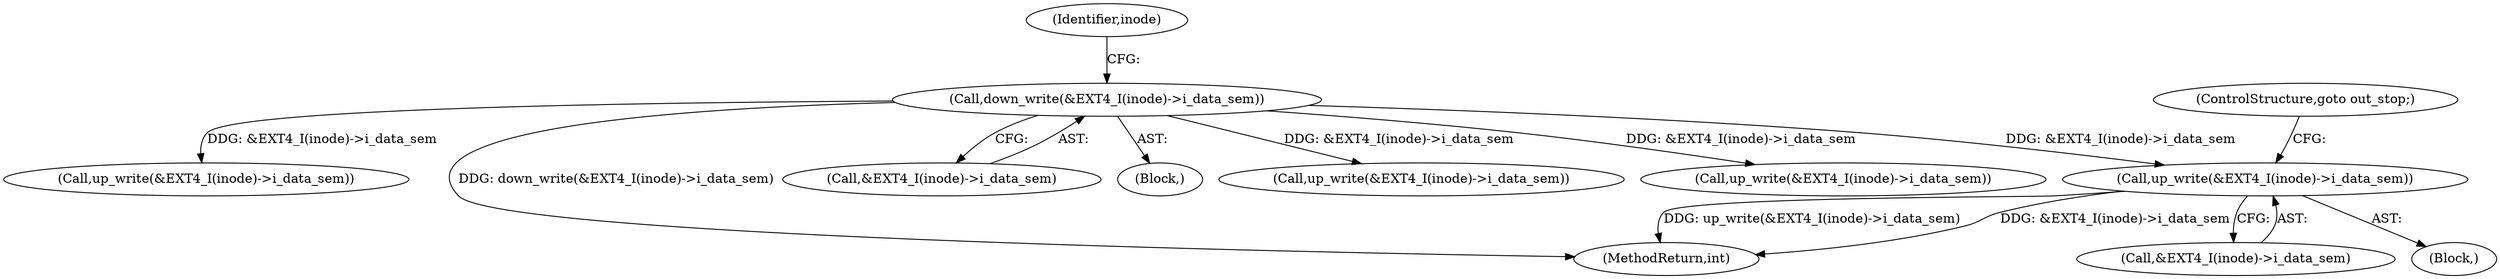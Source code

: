 digraph "0_linux_ea3d7209ca01da209cda6f0dea8be9cc4b7a933b_0@API" {
"1000345" [label="(Call,up_write(&EXT4_I(inode)->i_data_sem))"];
"1000326" [label="(Call,down_write(&EXT4_I(inode)->i_data_sem))"];
"1000418" [label="(Call,up_write(&EXT4_I(inode)->i_data_sem))"];
"1000481" [label="(MethodReturn,int)"];
"1000346" [label="(Call,&EXT4_I(inode)->i_data_sem)"];
"1000327" [label="(Call,&EXT4_I(inode)->i_data_sem)"];
"1000351" [label="(ControlStructure,goto out_stop;)"];
"1000326" [label="(Call,down_write(&EXT4_I(inode)->i_data_sem))"];
"1000117" [label="(Block,)"];
"1000344" [label="(Block,)"];
"1000333" [label="(Identifier,inode)"];
"1000456" [label="(Call,up_write(&EXT4_I(inode)->i_data_sem))"];
"1000436" [label="(Call,up_write(&EXT4_I(inode)->i_data_sem))"];
"1000345" [label="(Call,up_write(&EXT4_I(inode)->i_data_sem))"];
"1000345" -> "1000344"  [label="AST: "];
"1000345" -> "1000346"  [label="CFG: "];
"1000346" -> "1000345"  [label="AST: "];
"1000351" -> "1000345"  [label="CFG: "];
"1000345" -> "1000481"  [label="DDG: &EXT4_I(inode)->i_data_sem"];
"1000345" -> "1000481"  [label="DDG: up_write(&EXT4_I(inode)->i_data_sem)"];
"1000326" -> "1000345"  [label="DDG: &EXT4_I(inode)->i_data_sem"];
"1000326" -> "1000117"  [label="AST: "];
"1000326" -> "1000327"  [label="CFG: "];
"1000327" -> "1000326"  [label="AST: "];
"1000333" -> "1000326"  [label="CFG: "];
"1000326" -> "1000481"  [label="DDG: down_write(&EXT4_I(inode)->i_data_sem)"];
"1000326" -> "1000418"  [label="DDG: &EXT4_I(inode)->i_data_sem"];
"1000326" -> "1000436"  [label="DDG: &EXT4_I(inode)->i_data_sem"];
"1000326" -> "1000456"  [label="DDG: &EXT4_I(inode)->i_data_sem"];
}
